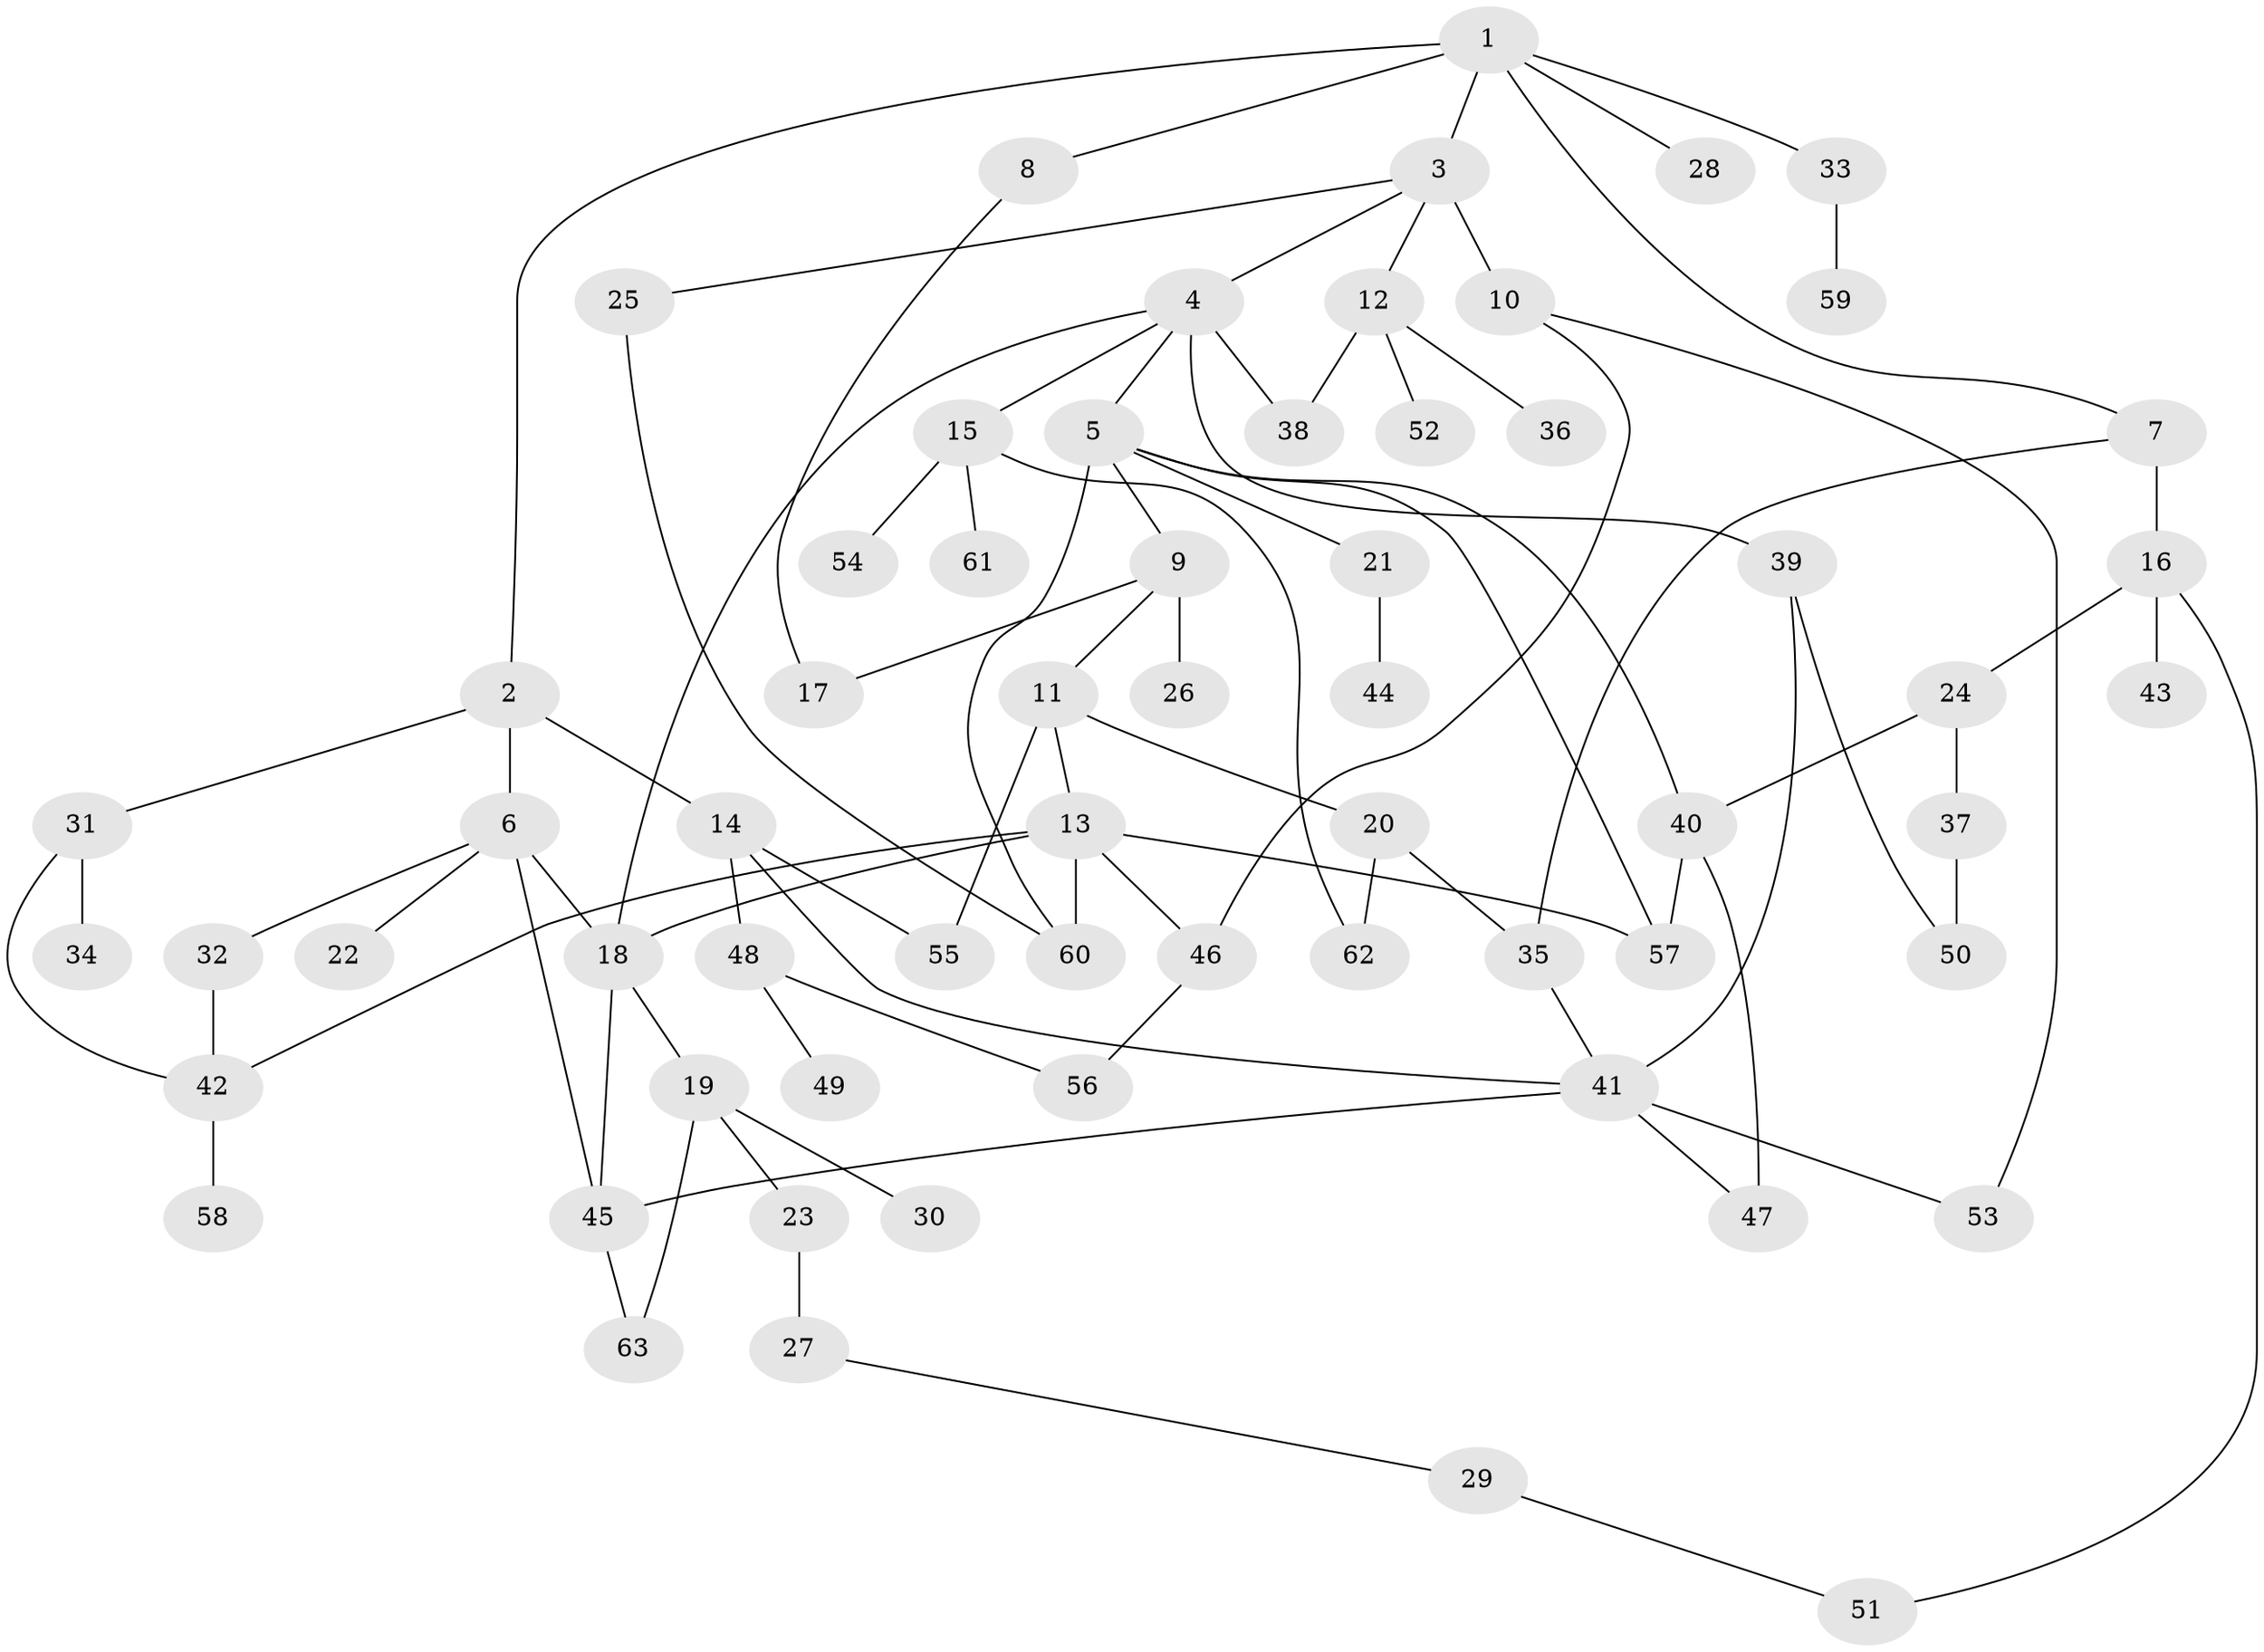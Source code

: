 // original degree distribution, {7: 0.023809523809523808, 4: 0.07936507936507936, 8: 0.015873015873015872, 6: 0.023809523809523808, 2: 0.2777777777777778, 5: 0.047619047619047616, 1: 0.35714285714285715, 3: 0.1746031746031746}
// Generated by graph-tools (version 1.1) at 2025/48/03/04/25 22:48:48]
// undirected, 63 vertices, 87 edges
graph export_dot {
  node [color=gray90,style=filled];
  1;
  2;
  3;
  4;
  5;
  6;
  7;
  8;
  9;
  10;
  11;
  12;
  13;
  14;
  15;
  16;
  17;
  18;
  19;
  20;
  21;
  22;
  23;
  24;
  25;
  26;
  27;
  28;
  29;
  30;
  31;
  32;
  33;
  34;
  35;
  36;
  37;
  38;
  39;
  40;
  41;
  42;
  43;
  44;
  45;
  46;
  47;
  48;
  49;
  50;
  51;
  52;
  53;
  54;
  55;
  56;
  57;
  58;
  59;
  60;
  61;
  62;
  63;
  1 -- 2 [weight=1.0];
  1 -- 3 [weight=1.0];
  1 -- 7 [weight=1.0];
  1 -- 8 [weight=1.0];
  1 -- 28 [weight=1.0];
  1 -- 33 [weight=1.0];
  2 -- 6 [weight=1.0];
  2 -- 14 [weight=2.0];
  2 -- 31 [weight=1.0];
  3 -- 4 [weight=1.0];
  3 -- 10 [weight=2.0];
  3 -- 12 [weight=1.0];
  3 -- 25 [weight=1.0];
  4 -- 5 [weight=1.0];
  4 -- 15 [weight=1.0];
  4 -- 18 [weight=1.0];
  4 -- 38 [weight=1.0];
  4 -- 39 [weight=2.0];
  5 -- 9 [weight=1.0];
  5 -- 21 [weight=1.0];
  5 -- 40 [weight=1.0];
  5 -- 57 [weight=1.0];
  5 -- 60 [weight=1.0];
  6 -- 18 [weight=1.0];
  6 -- 22 [weight=1.0];
  6 -- 32 [weight=1.0];
  6 -- 45 [weight=1.0];
  7 -- 16 [weight=1.0];
  7 -- 35 [weight=1.0];
  8 -- 17 [weight=1.0];
  9 -- 11 [weight=1.0];
  9 -- 17 [weight=1.0];
  9 -- 26 [weight=1.0];
  10 -- 46 [weight=1.0];
  10 -- 53 [weight=1.0];
  11 -- 13 [weight=1.0];
  11 -- 20 [weight=1.0];
  11 -- 55 [weight=1.0];
  12 -- 36 [weight=1.0];
  12 -- 38 [weight=1.0];
  12 -- 52 [weight=1.0];
  13 -- 18 [weight=1.0];
  13 -- 42 [weight=1.0];
  13 -- 46 [weight=2.0];
  13 -- 57 [weight=1.0];
  13 -- 60 [weight=1.0];
  14 -- 41 [weight=1.0];
  14 -- 48 [weight=1.0];
  14 -- 55 [weight=1.0];
  15 -- 54 [weight=1.0];
  15 -- 61 [weight=1.0];
  15 -- 62 [weight=1.0];
  16 -- 24 [weight=1.0];
  16 -- 43 [weight=1.0];
  16 -- 51 [weight=1.0];
  18 -- 19 [weight=1.0];
  18 -- 45 [weight=1.0];
  19 -- 23 [weight=1.0];
  19 -- 30 [weight=1.0];
  19 -- 63 [weight=1.0];
  20 -- 35 [weight=1.0];
  20 -- 62 [weight=1.0];
  21 -- 44 [weight=1.0];
  23 -- 27 [weight=4.0];
  24 -- 37 [weight=1.0];
  24 -- 40 [weight=1.0];
  25 -- 60 [weight=1.0];
  27 -- 29 [weight=1.0];
  29 -- 51 [weight=1.0];
  31 -- 34 [weight=1.0];
  31 -- 42 [weight=1.0];
  32 -- 42 [weight=1.0];
  33 -- 59 [weight=1.0];
  35 -- 41 [weight=1.0];
  37 -- 50 [weight=1.0];
  39 -- 41 [weight=1.0];
  39 -- 50 [weight=1.0];
  40 -- 47 [weight=1.0];
  40 -- 57 [weight=1.0];
  41 -- 45 [weight=1.0];
  41 -- 47 [weight=1.0];
  41 -- 53 [weight=1.0];
  42 -- 58 [weight=1.0];
  45 -- 63 [weight=1.0];
  46 -- 56 [weight=1.0];
  48 -- 49 [weight=1.0];
  48 -- 56 [weight=1.0];
}
